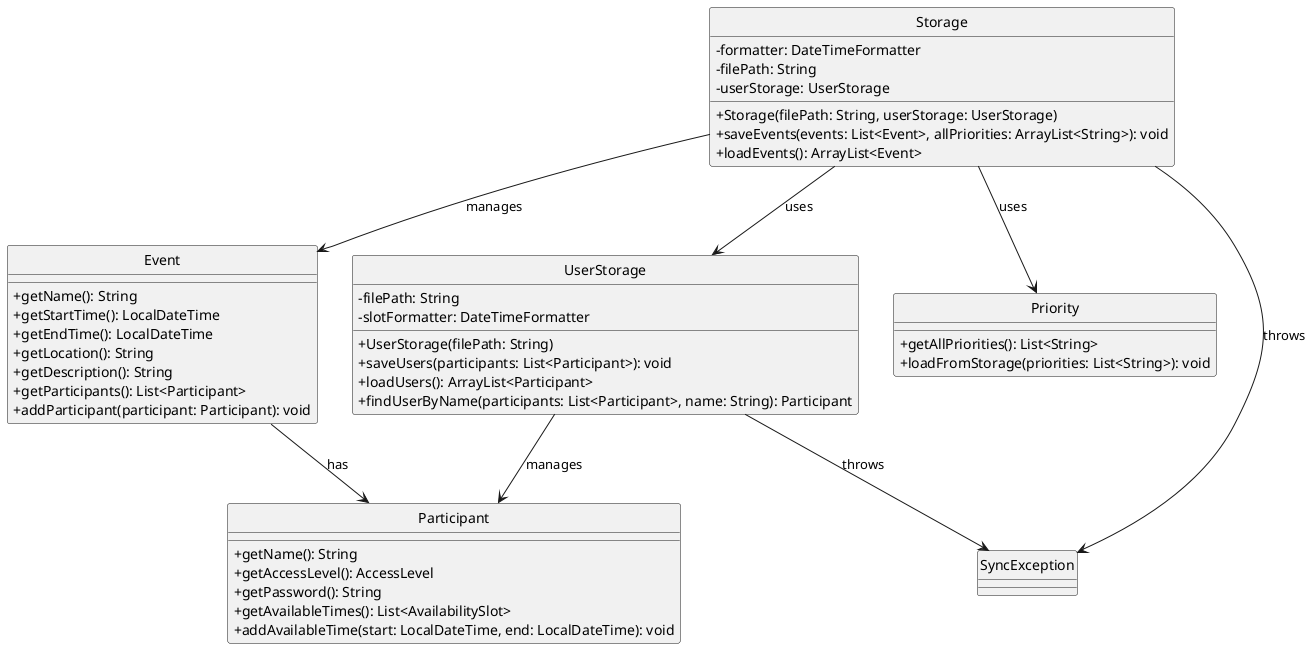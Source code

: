@startuml
hide circle
skinparam classAttributeIconSize 0

class UserStorage {
        -filePath: String
        -slotFormatter: DateTimeFormatter
        +UserStorage(filePath: String)
        +saveUsers(participants: List<Participant>): void
        +loadUsers(): ArrayList<Participant>
        +findUserByName(participants: List<Participant>, name: String): Participant
    }

    class Storage {
        -formatter: DateTimeFormatter
        -filePath: String
        -userStorage: UserStorage
        +Storage(filePath: String, userStorage: UserStorage)
        +saveEvents(events: List<Event>, allPriorities: ArrayList<String>): void
        +loadEvents(): ArrayList<Event>
    }

    class Participant {
        +getName(): String
        +getAccessLevel(): AccessLevel
        +getPassword(): String
        +getAvailableTimes(): List<AvailabilitySlot>
        +addAvailableTime(start: LocalDateTime, end: LocalDateTime): void
    }

    class Event {
        +getName(): String
        +getStartTime(): LocalDateTime
        +getEndTime(): LocalDateTime
        +getLocation(): String
        +getDescription(): String
        +getParticipants(): List<Participant>
        +addParticipant(participant: Participant): void
    }

    class Priority {
        +getAllPriorities(): List<String>
        +loadFromStorage(priorities: List<String>): void
    }

    class SyncException {
    }

    UserStorage --> Participant : manages
    UserStorage --> SyncException : throws
    Storage --> UserStorage : uses
    Storage --> Event : manages
    Storage --> Priority : uses
    Storage --> SyncException : throws
    Event --> Participant : has
@enduml